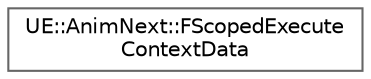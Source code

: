 digraph "Graphical Class Hierarchy"
{
 // INTERACTIVE_SVG=YES
 // LATEX_PDF_SIZE
  bgcolor="transparent";
  edge [fontname=Helvetica,fontsize=10,labelfontname=Helvetica,labelfontsize=10];
  node [fontname=Helvetica,fontsize=10,shape=box,height=0.2,width=0.4];
  rankdir="LR";
  Node0 [id="Node000000",label="UE::AnimNext::FScopedExecute\lContextData",height=0.2,width=0.4,color="grey40", fillcolor="white", style="filled",URL="$d5/d4e/structUE_1_1AnimNext_1_1FScopedExecuteContextData.html",tooltip=" "];
}
